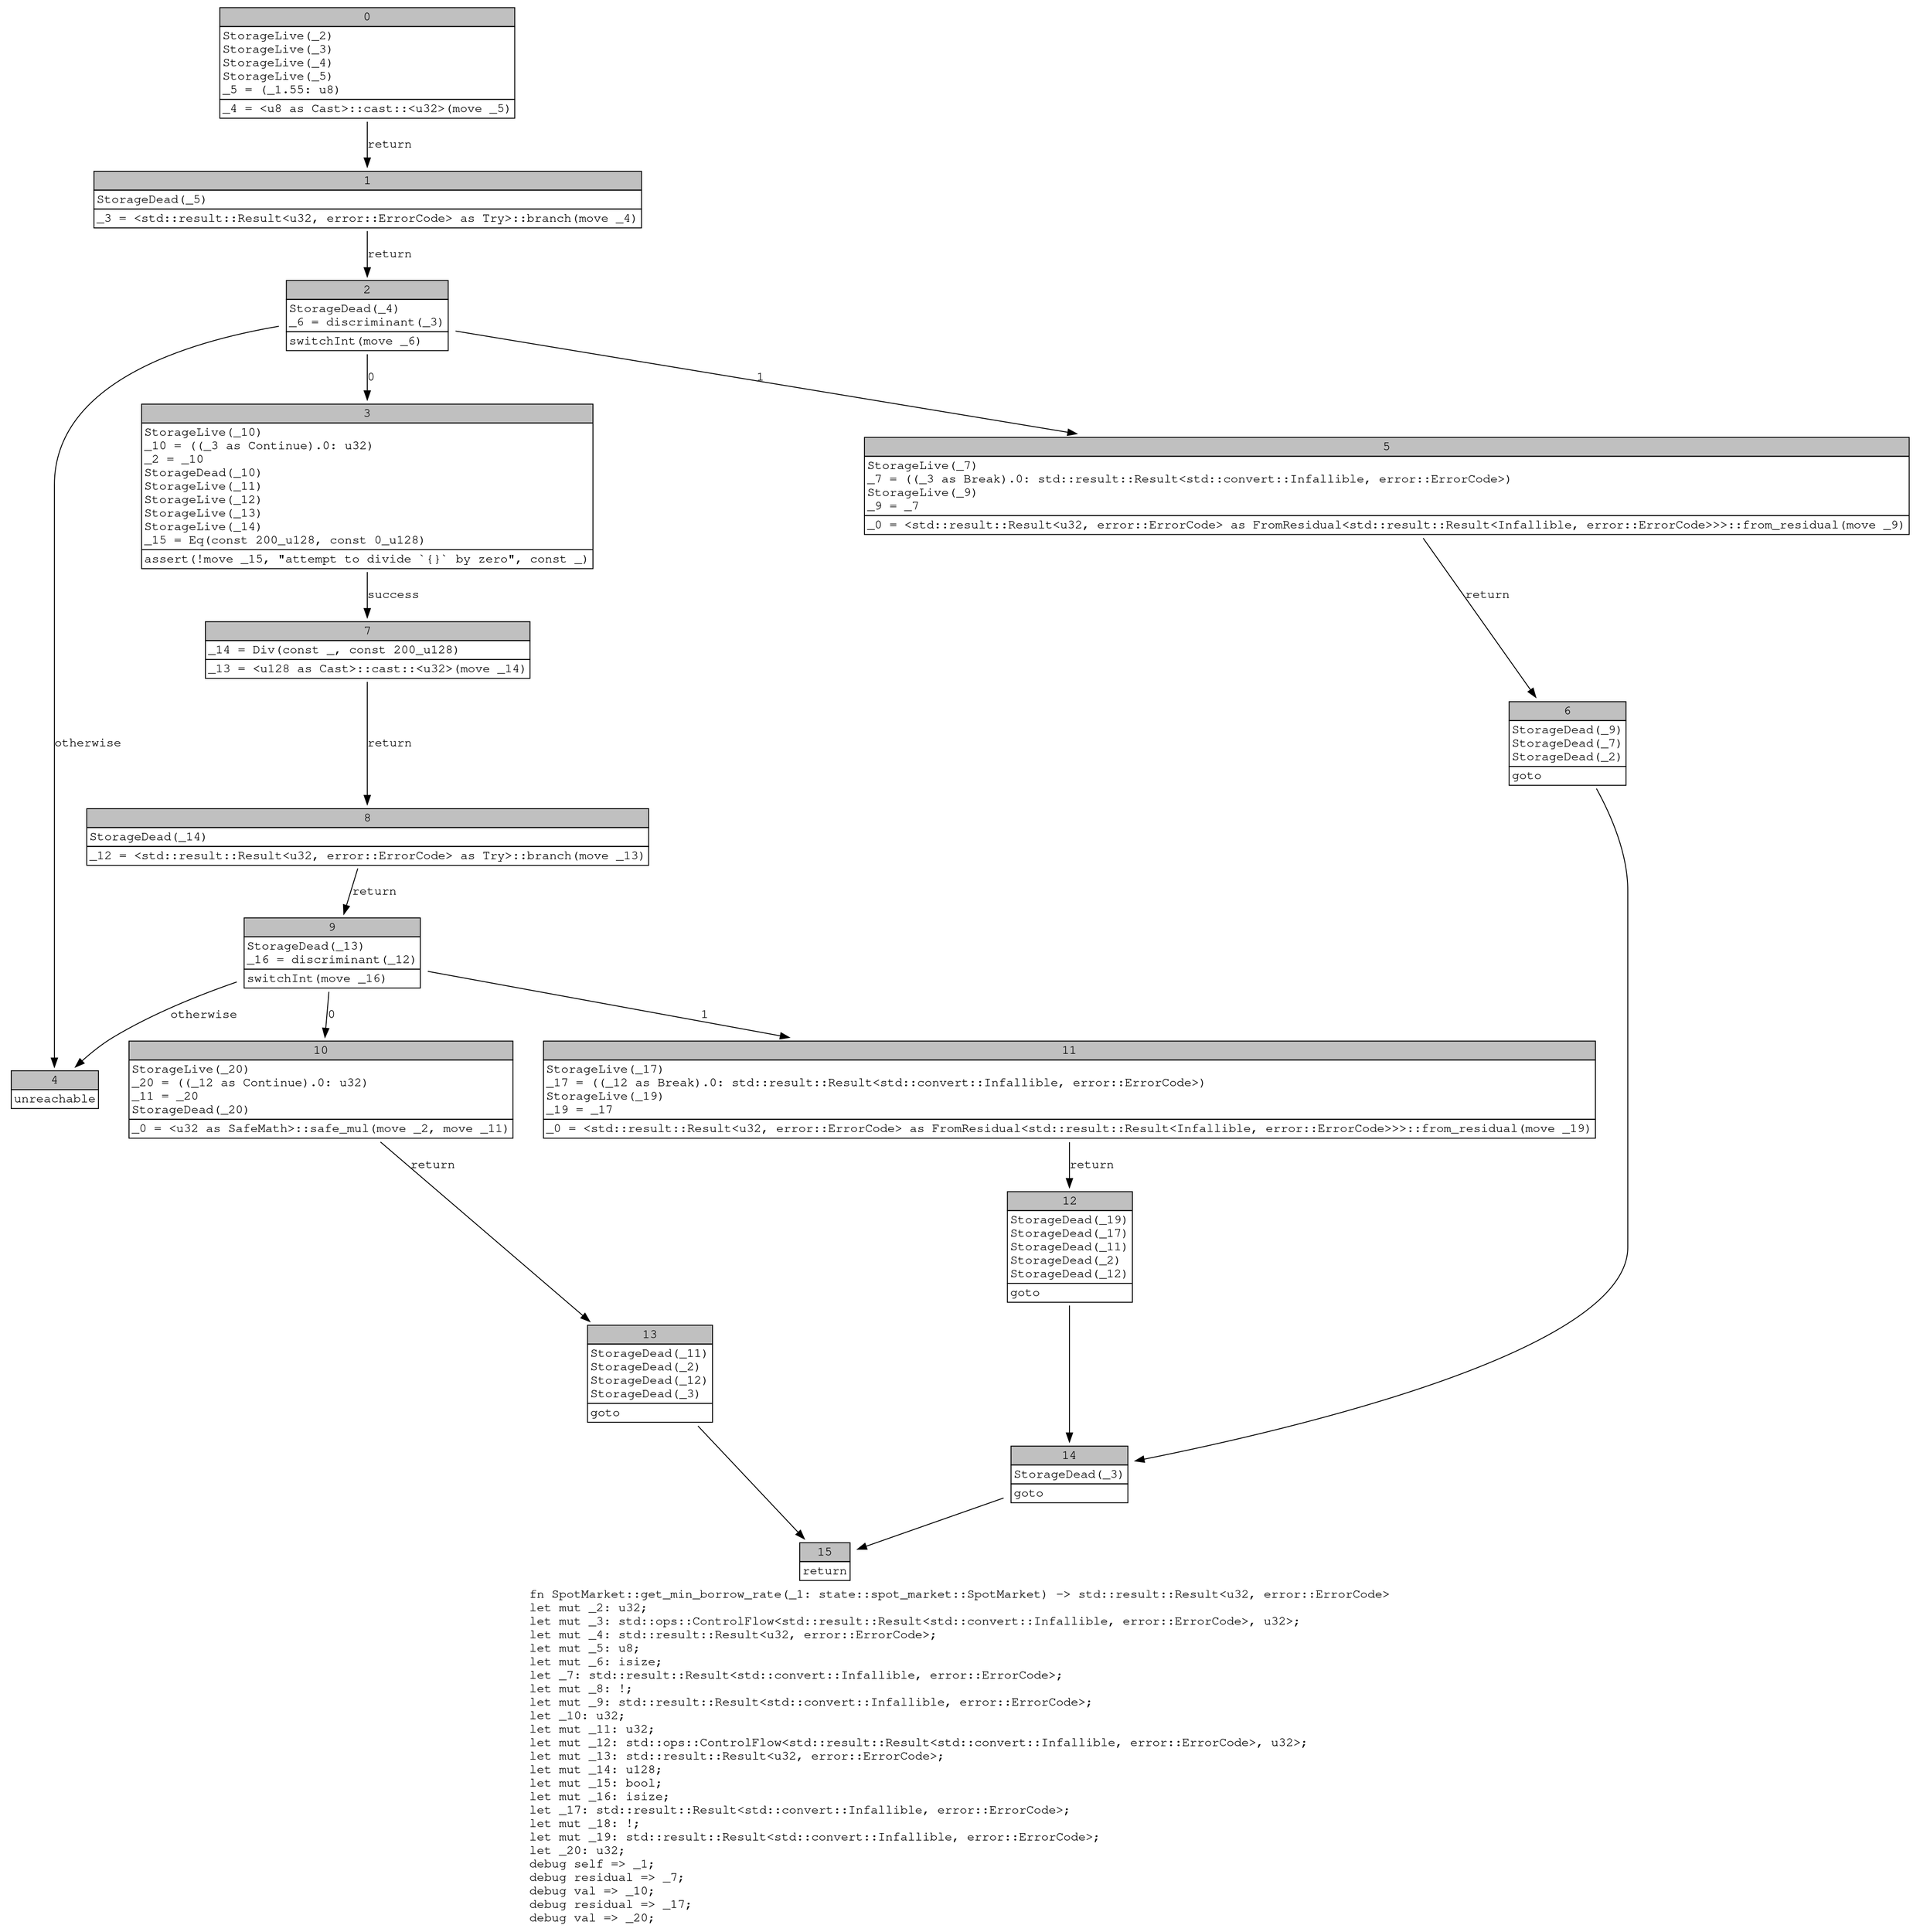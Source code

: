 digraph Mir_0_4092 {
    graph [fontname="Courier, monospace"];
    node [fontname="Courier, monospace"];
    edge [fontname="Courier, monospace"];
    label=<fn SpotMarket::get_min_borrow_rate(_1: state::spot_market::SpotMarket) -&gt; std::result::Result&lt;u32, error::ErrorCode&gt;<br align="left"/>let mut _2: u32;<br align="left"/>let mut _3: std::ops::ControlFlow&lt;std::result::Result&lt;std::convert::Infallible, error::ErrorCode&gt;, u32&gt;;<br align="left"/>let mut _4: std::result::Result&lt;u32, error::ErrorCode&gt;;<br align="left"/>let mut _5: u8;<br align="left"/>let mut _6: isize;<br align="left"/>let _7: std::result::Result&lt;std::convert::Infallible, error::ErrorCode&gt;;<br align="left"/>let mut _8: !;<br align="left"/>let mut _9: std::result::Result&lt;std::convert::Infallible, error::ErrorCode&gt;;<br align="left"/>let _10: u32;<br align="left"/>let mut _11: u32;<br align="left"/>let mut _12: std::ops::ControlFlow&lt;std::result::Result&lt;std::convert::Infallible, error::ErrorCode&gt;, u32&gt;;<br align="left"/>let mut _13: std::result::Result&lt;u32, error::ErrorCode&gt;;<br align="left"/>let mut _14: u128;<br align="left"/>let mut _15: bool;<br align="left"/>let mut _16: isize;<br align="left"/>let _17: std::result::Result&lt;std::convert::Infallible, error::ErrorCode&gt;;<br align="left"/>let mut _18: !;<br align="left"/>let mut _19: std::result::Result&lt;std::convert::Infallible, error::ErrorCode&gt;;<br align="left"/>let _20: u32;<br align="left"/>debug self =&gt; _1;<br align="left"/>debug residual =&gt; _7;<br align="left"/>debug val =&gt; _10;<br align="left"/>debug residual =&gt; _17;<br align="left"/>debug val =&gt; _20;<br align="left"/>>;
    bb0__0_4092 [shape="none", label=<<table border="0" cellborder="1" cellspacing="0"><tr><td bgcolor="gray" align="center" colspan="1">0</td></tr><tr><td align="left" balign="left">StorageLive(_2)<br/>StorageLive(_3)<br/>StorageLive(_4)<br/>StorageLive(_5)<br/>_5 = (_1.55: u8)<br/></td></tr><tr><td align="left">_4 = &lt;u8 as Cast&gt;::cast::&lt;u32&gt;(move _5)</td></tr></table>>];
    bb1__0_4092 [shape="none", label=<<table border="0" cellborder="1" cellspacing="0"><tr><td bgcolor="gray" align="center" colspan="1">1</td></tr><tr><td align="left" balign="left">StorageDead(_5)<br/></td></tr><tr><td align="left">_3 = &lt;std::result::Result&lt;u32, error::ErrorCode&gt; as Try&gt;::branch(move _4)</td></tr></table>>];
    bb2__0_4092 [shape="none", label=<<table border="0" cellborder="1" cellspacing="0"><tr><td bgcolor="gray" align="center" colspan="1">2</td></tr><tr><td align="left" balign="left">StorageDead(_4)<br/>_6 = discriminant(_3)<br/></td></tr><tr><td align="left">switchInt(move _6)</td></tr></table>>];
    bb3__0_4092 [shape="none", label=<<table border="0" cellborder="1" cellspacing="0"><tr><td bgcolor="gray" align="center" colspan="1">3</td></tr><tr><td align="left" balign="left">StorageLive(_10)<br/>_10 = ((_3 as Continue).0: u32)<br/>_2 = _10<br/>StorageDead(_10)<br/>StorageLive(_11)<br/>StorageLive(_12)<br/>StorageLive(_13)<br/>StorageLive(_14)<br/>_15 = Eq(const 200_u128, const 0_u128)<br/></td></tr><tr><td align="left">assert(!move _15, &quot;attempt to divide `{}` by zero&quot;, const _)</td></tr></table>>];
    bb4__0_4092 [shape="none", label=<<table border="0" cellborder="1" cellspacing="0"><tr><td bgcolor="gray" align="center" colspan="1">4</td></tr><tr><td align="left">unreachable</td></tr></table>>];
    bb5__0_4092 [shape="none", label=<<table border="0" cellborder="1" cellspacing="0"><tr><td bgcolor="gray" align="center" colspan="1">5</td></tr><tr><td align="left" balign="left">StorageLive(_7)<br/>_7 = ((_3 as Break).0: std::result::Result&lt;std::convert::Infallible, error::ErrorCode&gt;)<br/>StorageLive(_9)<br/>_9 = _7<br/></td></tr><tr><td align="left">_0 = &lt;std::result::Result&lt;u32, error::ErrorCode&gt; as FromResidual&lt;std::result::Result&lt;Infallible, error::ErrorCode&gt;&gt;&gt;::from_residual(move _9)</td></tr></table>>];
    bb6__0_4092 [shape="none", label=<<table border="0" cellborder="1" cellspacing="0"><tr><td bgcolor="gray" align="center" colspan="1">6</td></tr><tr><td align="left" balign="left">StorageDead(_9)<br/>StorageDead(_7)<br/>StorageDead(_2)<br/></td></tr><tr><td align="left">goto</td></tr></table>>];
    bb7__0_4092 [shape="none", label=<<table border="0" cellborder="1" cellspacing="0"><tr><td bgcolor="gray" align="center" colspan="1">7</td></tr><tr><td align="left" balign="left">_14 = Div(const _, const 200_u128)<br/></td></tr><tr><td align="left">_13 = &lt;u128 as Cast&gt;::cast::&lt;u32&gt;(move _14)</td></tr></table>>];
    bb8__0_4092 [shape="none", label=<<table border="0" cellborder="1" cellspacing="0"><tr><td bgcolor="gray" align="center" colspan="1">8</td></tr><tr><td align="left" balign="left">StorageDead(_14)<br/></td></tr><tr><td align="left">_12 = &lt;std::result::Result&lt;u32, error::ErrorCode&gt; as Try&gt;::branch(move _13)</td></tr></table>>];
    bb9__0_4092 [shape="none", label=<<table border="0" cellborder="1" cellspacing="0"><tr><td bgcolor="gray" align="center" colspan="1">9</td></tr><tr><td align="left" balign="left">StorageDead(_13)<br/>_16 = discriminant(_12)<br/></td></tr><tr><td align="left">switchInt(move _16)</td></tr></table>>];
    bb10__0_4092 [shape="none", label=<<table border="0" cellborder="1" cellspacing="0"><tr><td bgcolor="gray" align="center" colspan="1">10</td></tr><tr><td align="left" balign="left">StorageLive(_20)<br/>_20 = ((_12 as Continue).0: u32)<br/>_11 = _20<br/>StorageDead(_20)<br/></td></tr><tr><td align="left">_0 = &lt;u32 as SafeMath&gt;::safe_mul(move _2, move _11)</td></tr></table>>];
    bb11__0_4092 [shape="none", label=<<table border="0" cellborder="1" cellspacing="0"><tr><td bgcolor="gray" align="center" colspan="1">11</td></tr><tr><td align="left" balign="left">StorageLive(_17)<br/>_17 = ((_12 as Break).0: std::result::Result&lt;std::convert::Infallible, error::ErrorCode&gt;)<br/>StorageLive(_19)<br/>_19 = _17<br/></td></tr><tr><td align="left">_0 = &lt;std::result::Result&lt;u32, error::ErrorCode&gt; as FromResidual&lt;std::result::Result&lt;Infallible, error::ErrorCode&gt;&gt;&gt;::from_residual(move _19)</td></tr></table>>];
    bb12__0_4092 [shape="none", label=<<table border="0" cellborder="1" cellspacing="0"><tr><td bgcolor="gray" align="center" colspan="1">12</td></tr><tr><td align="left" balign="left">StorageDead(_19)<br/>StorageDead(_17)<br/>StorageDead(_11)<br/>StorageDead(_2)<br/>StorageDead(_12)<br/></td></tr><tr><td align="left">goto</td></tr></table>>];
    bb13__0_4092 [shape="none", label=<<table border="0" cellborder="1" cellspacing="0"><tr><td bgcolor="gray" align="center" colspan="1">13</td></tr><tr><td align="left" balign="left">StorageDead(_11)<br/>StorageDead(_2)<br/>StorageDead(_12)<br/>StorageDead(_3)<br/></td></tr><tr><td align="left">goto</td></tr></table>>];
    bb14__0_4092 [shape="none", label=<<table border="0" cellborder="1" cellspacing="0"><tr><td bgcolor="gray" align="center" colspan="1">14</td></tr><tr><td align="left" balign="left">StorageDead(_3)<br/></td></tr><tr><td align="left">goto</td></tr></table>>];
    bb15__0_4092 [shape="none", label=<<table border="0" cellborder="1" cellspacing="0"><tr><td bgcolor="gray" align="center" colspan="1">15</td></tr><tr><td align="left">return</td></tr></table>>];
    bb0__0_4092 -> bb1__0_4092 [label="return"];
    bb1__0_4092 -> bb2__0_4092 [label="return"];
    bb2__0_4092 -> bb3__0_4092 [label="0"];
    bb2__0_4092 -> bb5__0_4092 [label="1"];
    bb2__0_4092 -> bb4__0_4092 [label="otherwise"];
    bb3__0_4092 -> bb7__0_4092 [label="success"];
    bb5__0_4092 -> bb6__0_4092 [label="return"];
    bb6__0_4092 -> bb14__0_4092 [label=""];
    bb7__0_4092 -> bb8__0_4092 [label="return"];
    bb8__0_4092 -> bb9__0_4092 [label="return"];
    bb9__0_4092 -> bb10__0_4092 [label="0"];
    bb9__0_4092 -> bb11__0_4092 [label="1"];
    bb9__0_4092 -> bb4__0_4092 [label="otherwise"];
    bb10__0_4092 -> bb13__0_4092 [label="return"];
    bb11__0_4092 -> bb12__0_4092 [label="return"];
    bb12__0_4092 -> bb14__0_4092 [label=""];
    bb13__0_4092 -> bb15__0_4092 [label=""];
    bb14__0_4092 -> bb15__0_4092 [label=""];
}

